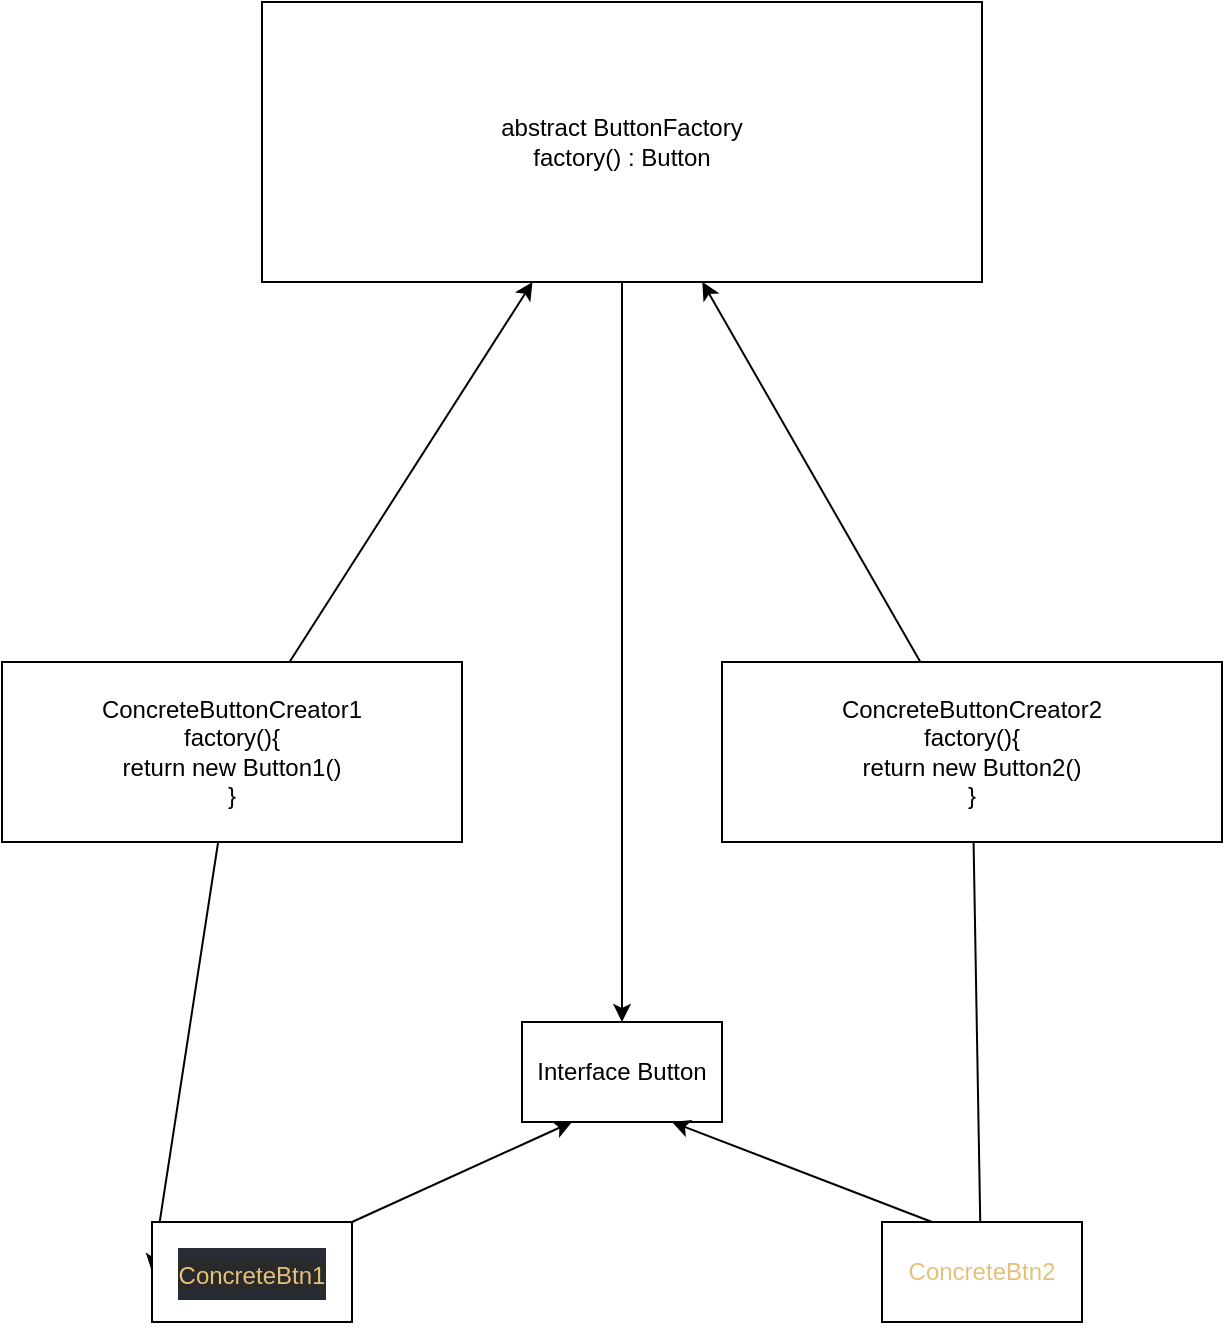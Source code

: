 <mxfile>
    <diagram id="iWW4hPgI1CMr0XRwHc6k" name="Страница 1">
        <mxGraphModel dx="1204" dy="790" grid="1" gridSize="10" guides="1" tooltips="1" connect="1" arrows="1" fold="1" page="1" pageScale="1" pageWidth="827" pageHeight="1169" math="0" shadow="0">
            <root>
                <mxCell id="0"/>
                <mxCell id="1" parent="0"/>
                <mxCell id="12" style="edgeStyle=none;html=1;" parent="1" source="2" target="5" edge="1">
                    <mxGeometry relative="1" as="geometry"/>
                </mxCell>
                <mxCell id="2" value="abstract ButtonFactory&lt;br&gt;factory() : Button&lt;br&gt;" style="rounded=0;whiteSpace=wrap;html=1;" parent="1" vertex="1">
                    <mxGeometry x="170" width="360" height="140" as="geometry"/>
                </mxCell>
                <mxCell id="8" value="" style="edgeStyle=none;html=1;" parent="1" source="3" target="2" edge="1">
                    <mxGeometry relative="1" as="geometry"/>
                </mxCell>
                <mxCell id="14" style="edgeStyle=none;html=1;entryX=0;entryY=0.5;entryDx=0;entryDy=0;" edge="1" parent="1" source="3" target="7">
                    <mxGeometry relative="1" as="geometry"/>
                </mxCell>
                <mxCell id="3" value="ConcreteButtonCreator1&lt;br&gt;factory(){&lt;br&gt;return new Button1()&lt;br&gt;}" style="rounded=0;whiteSpace=wrap;html=1;" parent="1" vertex="1">
                    <mxGeometry x="40" y="330" width="230" height="90" as="geometry"/>
                </mxCell>
                <mxCell id="9" value="" style="edgeStyle=none;html=1;" parent="1" source="4" target="2" edge="1">
                    <mxGeometry relative="1" as="geometry"/>
                </mxCell>
                <mxCell id="13" style="edgeStyle=none;html=1;entryX=0.5;entryY=1;entryDx=0;entryDy=0;" edge="1" parent="1" source="4" target="6">
                    <mxGeometry relative="1" as="geometry"/>
                </mxCell>
                <mxCell id="4" value="ConcreteButtonCreator2&lt;br&gt;factory(){&lt;br&gt;return new Button2()&lt;br&gt;}" style="rounded=0;whiteSpace=wrap;html=1;" parent="1" vertex="1">
                    <mxGeometry x="400" y="330" width="250" height="90" as="geometry"/>
                </mxCell>
                <mxCell id="5" value="Interface Button" style="rounded=0;whiteSpace=wrap;html=1;" parent="1" vertex="1">
                    <mxGeometry x="300" y="510" width="100" height="50" as="geometry"/>
                </mxCell>
                <mxCell id="11" style="edgeStyle=none;html=1;exitX=0.25;exitY=0;exitDx=0;exitDy=0;entryX=0.75;entryY=1;entryDx=0;entryDy=0;" parent="1" source="6" target="5" edge="1">
                    <mxGeometry relative="1" as="geometry"/>
                </mxCell>
                <mxCell id="6" value="&lt;font color=&quot;#e5c07b&quot;&gt;ConcreteBtn2&lt;/font&gt;" style="rounded=0;whiteSpace=wrap;html=1;" parent="1" vertex="1">
                    <mxGeometry x="480" y="610" width="100" height="50" as="geometry"/>
                </mxCell>
                <mxCell id="10" style="edgeStyle=none;html=1;exitX=1;exitY=0;exitDx=0;exitDy=0;entryX=0.25;entryY=1;entryDx=0;entryDy=0;" parent="1" source="7" target="5" edge="1">
                    <mxGeometry relative="1" as="geometry"/>
                </mxCell>
                <mxCell id="7" value="&lt;div style=&quot;color: rgb(171 , 178 , 191) ; background-color: rgb(40 , 44 , 52) ; font-family: , &amp;#34;consolas&amp;#34; , &amp;#34;courier new&amp;#34; , monospace ; font-size: 18px ; line-height: 24px&quot;&gt;&lt;span style=&quot;color: rgb(229 , 192 , 123) ; font-size: 12px ; background-color: rgb(42 , 42 , 42)&quot;&gt;ConcreteBtn1&lt;/span&gt;&lt;br&gt;&lt;/div&gt;" style="rounded=0;whiteSpace=wrap;html=1;" parent="1" vertex="1">
                    <mxGeometry x="115" y="610" width="100" height="50" as="geometry"/>
                </mxCell>
            </root>
        </mxGraphModel>
    </diagram>
</mxfile>